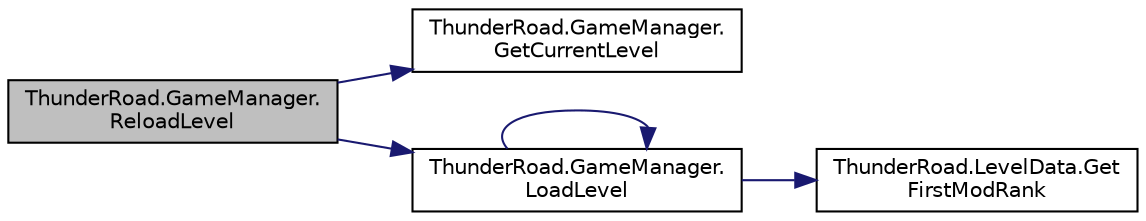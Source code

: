 digraph "ThunderRoad.GameManager.ReloadLevel"
{
 // LATEX_PDF_SIZE
  edge [fontname="Helvetica",fontsize="10",labelfontname="Helvetica",labelfontsize="10"];
  node [fontname="Helvetica",fontsize="10",shape=record];
  rankdir="LR";
  Node1 [label="ThunderRoad.GameManager.\lReloadLevel",height=0.2,width=0.4,color="black", fillcolor="grey75", style="filled", fontcolor="black",tooltip="Reloads the level."];
  Node1 -> Node2 [color="midnightblue",fontsize="10",style="solid",fontname="Helvetica"];
  Node2 [label="ThunderRoad.GameManager.\lGetCurrentLevel",height=0.2,width=0.4,color="black", fillcolor="white", style="filled",URL="$class_thunder_road_1_1_game_manager.html#a5c90d4b6a9a71b4dedf872967a1b6bb3",tooltip="Gets the current level."];
  Node1 -> Node3 [color="midnightblue",fontsize="10",style="solid",fontname="Helvetica"];
  Node3 [label="ThunderRoad.GameManager.\lLoadLevel",height=0.2,width=0.4,color="black", fillcolor="white", style="filled",URL="$class_thunder_road_1_1_game_manager.html#a7150f33e5eec4df36b3a4601d2cb007c",tooltip="Loads the level."];
  Node3 -> Node4 [color="midnightblue",fontsize="10",style="solid",fontname="Helvetica"];
  Node4 [label="ThunderRoad.LevelData.Get\lFirstModRank",height=0.2,width=0.4,color="black", fillcolor="white", style="filled",URL="$class_thunder_road_1_1_level_data.html#abec0b8b3f925340b5ff79719974178e7",tooltip="Gets the first mod rank."];
  Node3 -> Node3 [color="midnightblue",fontsize="10",style="solid",fontname="Helvetica"];
}
